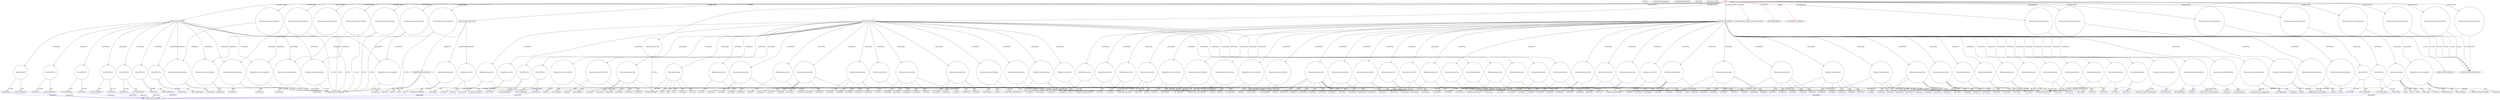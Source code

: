 digraph {
baseInfo[graphId=3226,category="pattern",isAnonymous=false,possibleRelation=true]
frameworkRelatedTypesInfo[0="javafx.fxml.Initializable",1="javafx.application.Application"]
possibleCollaborationsInfo[0="3226~INSTANTIATION-CLIENT_METHOD_DECLARATION-~javafx.fxml.Initializable javafx.application.Application ~javafx.event.EventHandler ~false~true",1="3226~INSTANTIATION-CLIENT_METHOD_DECLARATION-~javafx.fxml.Initializable javafx.application.Application ~javafx.event.EventHandler ~false~true",2="3226~INSTANTIATION-CLIENT_METHOD_DECLARATION-~javafx.fxml.Initializable javafx.application.Application ~javafx.event.EventHandler ~false~true",3="3226~INSTANTIATION-CLIENT_METHOD_DECLARATION-~javafx.fxml.Initializable javafx.application.Application ~javafx.event.EventHandler ~false~true",4="3226~INSTANTIATION-CLIENT_METHOD_DECLARATION-~javafx.fxml.Initializable javafx.application.Application ~javafx.event.EventHandler ~false~true",5="3226~INSTANTIATION-CLIENT_METHOD_DECLARATION-~javafx.fxml.Initializable javafx.application.Application ~javafx.event.EventHandler ~false~true",6="3226~INSTANTIATION-CLIENT_METHOD_DECLARATION-~javafx.fxml.Initializable javafx.application.Application ~javafx.event.EventHandler ~false~true",7="3226~INSTANTIATION-CLIENT_METHOD_DECLARATION-~javafx.fxml.Initializable javafx.application.Application ~javafx.event.EventHandler ~false~true",8="3226~INSTANTIATION-CLIENT_METHOD_DECLARATION-~javafx.fxml.Initializable javafx.application.Application ~javafx.event.EventHandler ~false~true",9="3226~INSTANTIATION-CLIENT_METHOD_DECLARATION-~javafx.fxml.Initializable javafx.application.Application ~javafx.event.EventHandler ~false~true",10="3226~INSTANTIATION-CLIENT_METHOD_DECLARATION-~javafx.fxml.Initializable javafx.application.Application ~javafx.event.EventHandler ~false~true"]
patternInfo[frequency=2.0,patternRootClient=0]
patternInstancesInfo[0="jasonwr-jhuep_ent_web_dev~/jasonwr-jhuep_ent_web_dev/jhuep_ent_web_dev-master/src/hw10/main/Retail.java~Retail~3269",1="jasonwr-jhuep_ent_web_dev~/jasonwr-jhuep_ent_web_dev/jhuep_ent_web_dev-master/src/hw8/main/Retail.java~Retail~3291"]
164[label="new ChoiceBox()",vertexType="CONSTRUCTOR_CALL",isFrameworkType=false]
165[label="VAR:javafx.scene.control.ChoiceBox",vertexType="VARIABLE_EXPRESION",isFrameworkType=false,shape=circle]
166[label="javafx.scene.control.ChoiceBox",vertexType="FRAMEWORK_CLASS_TYPE",isFrameworkType=false]
171[label="getItems()",vertexType="INSIDE_CALL",isFrameworkType=false,shape=box]
51[label="METHOD_DECLARATION",vertexType="CLIENT_METHOD_DECLARATION",isFrameworkType=false,shape=box]
0[label="CLIENT",vertexType="ROOT_CLIENT_CLASS_DECLARATION",isFrameworkType=false,color=red]
9[label="FIELD:javafx.scene.control.MenuItem",vertexType="FIELD_DECLARATION",isFrameworkType=false,shape=circle]
3[label="FIELD:javafx.scene.control.MenuItem",vertexType="FIELD_DECLARATION",isFrameworkType=false,shape=circle]
11[label="FIELD:javafx.scene.control.MenuItem",vertexType="FIELD_DECLARATION",isFrameworkType=false,shape=circle]
7[label="FIELD:javafx.scene.control.MenuItem",vertexType="FIELD_DECLARATION",isFrameworkType=false,shape=circle]
5[label="FIELD:javafx.scene.control.MenuItem",vertexType="FIELD_DECLARATION",isFrameworkType=false,shape=circle]
13[label="FIELD:javafx.scene.control.MenuItem",vertexType="FIELD_DECLARATION",isFrameworkType=false,shape=circle]
15[label="FIELD:javafx.scene.control.MenuItem",vertexType="FIELD_DECLARATION",isFrameworkType=false,shape=circle]
35[label="void start(javafx.stage.Stage)",vertexType="OVERRIDING_METHOD_DECLARATION",isFrameworkType=false,shape=box]
36[label="PARAMETER:javafx.stage.Stage",vertexType="PARAMETER_DECLARATION",isFrameworkType=false]
109[label="VAR:javafx.scene.text.Text",vertexType="VARIABLE_EXPRESION",isFrameworkType=false,shape=circle]
162[label="VAR:javafx.scene.text.Text",vertexType="VARIABLE_EXPRESION",isFrameworkType=false,shape=circle]
149[label="VAR:javafx.scene.text.Text",vertexType="VARIABLE_EXPRESION",isFrameworkType=false,shape=circle]
214[label="VAR:javafx.scene.text.Text",vertexType="VARIABLE_EXPRESION",isFrameworkType=false,shape=circle]
197[label="VAR:javafx.scene.text.Text",vertexType="VARIABLE_EXPRESION",isFrameworkType=false,shape=circle]
129[label="VAR:javafx.scene.text.Text",vertexType="VARIABLE_EXPRESION",isFrameworkType=false,shape=circle]
69[label="VAR:javafx.scene.text.Text",vertexType="VARIABLE_EXPRESION",isFrameworkType=false,shape=circle]
89[label="VAR:javafx.scene.text.Text",vertexType="VARIABLE_EXPRESION",isFrameworkType=false,shape=circle]
49[label="show()",vertexType="INSIDE_CALL",isFrameworkType=false,shape=box]
268[label="VAR:javafx.scene.control.SelectionModel",vertexType="VARIABLE_EXPRESION",isFrameworkType=false,shape=circle]
269[label="getSelectedItem()",vertexType="INSIDE_CALL",isFrameworkType=false,shape=box]
270[label="javafx.scene.control.SelectionModel",vertexType="FRAMEWORK_CLASS_TYPE",isFrameworkType=false]
50[label="void initialize(java.net.URL,java.util.ResourceBundle)",vertexType="OVERRIDING_METHOD_DECLARATION",isFrameworkType=false,shape=box]
4[label="javafx.scene.control.MenuItem",vertexType="FRAMEWORK_CLASS_TYPE",isFrameworkType=false]
56[label="VAR:javafx.scene.layout.VBox",vertexType="VARIABLE_EXPRESION",isFrameworkType=false,shape=circle]
305[label="getChildren()",vertexType="INSIDE_CALL",isFrameworkType=false,shape=box]
309[label="getChildren()",vertexType="INSIDE_CALL",isFrameworkType=false,shape=box]
303[label="getChildren()",vertexType="INSIDE_CALL",isFrameworkType=false,shape=box]
299[label="getChildren()",vertexType="INSIDE_CALL",isFrameworkType=false,shape=box]
301[label="getChildren()",vertexType="INSIDE_CALL",isFrameworkType=false,shape=box]
293[label="getChildren()",vertexType="INSIDE_CALL",isFrameworkType=false,shape=box]
307[label="getChildren()",vertexType="INSIDE_CALL",isFrameworkType=false,shape=box]
295[label="getChildren()",vertexType="INSIDE_CALL",isFrameworkType=false,shape=box]
297[label="getChildren()",vertexType="INSIDE_CALL",isFrameworkType=false,shape=box]
17[label="FIELD:javafx.stage.Stage",vertexType="FIELD_DECLARATION",isFrameworkType=false,shape=circle]
139[label="VAR:javafx.scene.layout.HBox",vertexType="VARIABLE_EXPRESION",isFrameworkType=false,shape=circle]
155[label="getChildren()",vertexType="INSIDE_CALL",isFrameworkType=false,shape=box]
157[label="getChildren()",vertexType="INSIDE_CALL",isFrameworkType=false,shape=box]
138[label="new HBox()",vertexType="CONSTRUCTOR_CALL",isFrameworkType=false]
59[label="VAR:javafx.scene.layout.HBox",vertexType="VARIABLE_EXPRESION",isFrameworkType=false,shape=circle]
77[label="getChildren()",vertexType="INSIDE_CALL",isFrameworkType=false,shape=box]
58[label="new HBox()",vertexType="CONSTRUCTOR_CALL",isFrameworkType=false]
159[label="VAR:javafx.scene.layout.HBox",vertexType="VARIABLE_EXPRESION",isFrameworkType=false,shape=circle]
182[label="getChildren()",vertexType="INSIDE_CALL",isFrameworkType=false,shape=box]
180[label="getChildren()",vertexType="INSIDE_CALL",isFrameworkType=false,shape=box]
158[label="new HBox()",vertexType="CONSTRUCTOR_CALL",isFrameworkType=false]
204[label="VAR:javafx.scene.layout.HBox",vertexType="VARIABLE_EXPRESION",isFrameworkType=false,shape=circle]
238[label="getChildren()",vertexType="INSIDE_CALL",isFrameworkType=false,shape=box]
233[label="getChildren()",vertexType="INSIDE_CALL",isFrameworkType=false,shape=box]
203[label="new HBox()",vertexType="CONSTRUCTOR_CALL",isFrameworkType=false]
79[label="VAR:javafx.scene.layout.HBox",vertexType="VARIABLE_EXPRESION",isFrameworkType=false,shape=circle]
95[label="getChildren()",vertexType="INSIDE_CALL",isFrameworkType=false,shape=box]
97[label="getChildren()",vertexType="INSIDE_CALL",isFrameworkType=false,shape=box]
78[label="new HBox()",vertexType="CONSTRUCTOR_CALL",isFrameworkType=false]
99[label="VAR:javafx.scene.layout.HBox",vertexType="VARIABLE_EXPRESION",isFrameworkType=false,shape=circle]
117[label="getChildren()",vertexType="INSIDE_CALL",isFrameworkType=false,shape=box]
115[label="getChildren()",vertexType="INSIDE_CALL",isFrameworkType=false,shape=box]
98[label="new HBox()",vertexType="CONSTRUCTOR_CALL",isFrameworkType=false]
119[label="VAR:javafx.scene.layout.HBox",vertexType="VARIABLE_EXPRESION",isFrameworkType=false,shape=circle]
135[label="getChildren()",vertexType="INSIDE_CALL",isFrameworkType=false,shape=box]
137[label="getChildren()",vertexType="INSIDE_CALL",isFrameworkType=false,shape=box]
118[label="new HBox()",vertexType="CONSTRUCTOR_CALL",isFrameworkType=false]
240[label="VAR:javafx.scene.layout.HBox",vertexType="VARIABLE_EXPRESION",isFrameworkType=false,shape=circle]
289[label="getChildren()",vertexType="INSIDE_CALL",isFrameworkType=false,shape=box]
291[label="getChildren()",vertexType="INSIDE_CALL",isFrameworkType=false,shape=box]
239[label="new HBox()",vertexType="CONSTRUCTOR_CALL",isFrameworkType=false]
184[label="VAR:javafx.scene.layout.HBox",vertexType="VARIABLE_EXPRESION",isFrameworkType=false,shape=circle]
200[label="getChildren()",vertexType="INSIDE_CALL",isFrameworkType=false,shape=box]
202[label="getChildren()",vertexType="INSIDE_CALL",isFrameworkType=false,shape=box]
183[label="new HBox()",vertexType="CONSTRUCTOR_CALL",isFrameworkType=false]
598[label="VAR:javafx.scene.control.MenuItem",vertexType="VARIABLE_EXPRESION",isFrameworkType=false,shape=circle]
584[label="VAR:javafx.scene.control.MenuItem",vertexType="VARIABLE_EXPRESION",isFrameworkType=false,shape=circle]
605[label="VAR:javafx.scene.control.MenuItem",vertexType="VARIABLE_EXPRESION",isFrameworkType=false,shape=circle]
577[label="VAR:javafx.scene.control.MenuItem",vertexType="VARIABLE_EXPRESION",isFrameworkType=false,shape=circle]
591[label="VAR:javafx.scene.control.MenuItem",vertexType="VARIABLE_EXPRESION",isFrameworkType=false,shape=circle]
563[label="VAR:javafx.scene.control.MenuItem",vertexType="VARIABLE_EXPRESION",isFrameworkType=false,shape=circle]
570[label="VAR:javafx.scene.control.MenuItem",vertexType="VARIABLE_EXPRESION",isFrameworkType=false,shape=circle]
47[label="setTitle()",vertexType="INSIDE_CALL",isFrameworkType=false,shape=box]
88[label="new Text()",vertexType="CONSTRUCTOR_CALL",isFrameworkType=false]
161[label="new Text()",vertexType="CONSTRUCTOR_CALL",isFrameworkType=false]
108[label="new Text()",vertexType="CONSTRUCTOR_CALL",isFrameworkType=false]
128[label="new Text()",vertexType="CONSTRUCTOR_CALL",isFrameworkType=false]
68[label="new Text()",vertexType="CONSTRUCTOR_CALL",isFrameworkType=false]
213[label="new Text()",vertexType="CONSTRUCTOR_CALL",isFrameworkType=false]
148[label="new Text()",vertexType="CONSTRUCTOR_CALL",isFrameworkType=false]
196[label="new Text()",vertexType="CONSTRUCTOR_CALL",isFrameworkType=false]
283[label="VAR:ANONYMOUS",vertexType="VARIABLE_EXPRESION",isFrameworkType=false,shape=circle]
284[label="ANONYMOUS",vertexType="REFERENCE_ANONYMOUS_DECLARATION",isFrameworkType=false,color=blue]
282[label="new EventHandler()",vertexType="CONSTRUCTOR_CALL",isFrameworkType=false]
257[label="javafx.event.EventHandler",vertexType="FRAMEWORK_INTERFACE_TYPE",isFrameworkType=false]
589[label="ANONYMOUS",vertexType="REFERENCE_ANONYMOUS_DECLARATION",isFrameworkType=false,color=blue]
256[label="ANONYMOUS",vertexType="REFERENCE_ANONYMOUS_DECLARATION",isFrameworkType=false,color=blue]
568[label="ANONYMOUS",vertexType="REFERENCE_ANONYMOUS_DECLARATION",isFrameworkType=false,color=blue]
610[label="ANONYMOUS",vertexType="REFERENCE_ANONYMOUS_DECLARATION",isFrameworkType=false,color=blue]
603[label="ANONYMOUS",vertexType="REFERENCE_ANONYMOUS_DECLARATION",isFrameworkType=false,color=blue]
514[label="ANONYMOUS",vertexType="REFERENCE_ANONYMOUS_DECLARATION",isFrameworkType=false,color=blue]
596[label="ANONYMOUS",vertexType="REFERENCE_ANONYMOUS_DECLARATION",isFrameworkType=false,color=blue]
582[label="ANONYMOUS",vertexType="REFERENCE_ANONYMOUS_DECLARATION",isFrameworkType=false,color=blue]
575[label="ANONYMOUS",vertexType="REFERENCE_ANONYMOUS_DECLARATION",isFrameworkType=false,color=blue]
537[label="ANONYMOUS",vertexType="REFERENCE_ANONYMOUS_DECLARATION",isFrameworkType=false,color=blue]
255[label="VAR:ANONYMOUS",vertexType="VARIABLE_EXPRESION",isFrameworkType=false,shape=circle]
254[label="new EventHandler()",vertexType="CONSTRUCTOR_CALL",isFrameworkType=false]
609[label="VAR:ANONYMOUS",vertexType="VARIABLE_EXPRESION",isFrameworkType=false,shape=circle]
608[label="new EventHandler()",vertexType="CONSTRUCTOR_CALL",isFrameworkType=false]
581[label="VAR:ANONYMOUS",vertexType="VARIABLE_EXPRESION",isFrameworkType=false,shape=circle]
580[label="new EventHandler()",vertexType="CONSTRUCTOR_CALL",isFrameworkType=false]
602[label="VAR:ANONYMOUS",vertexType="VARIABLE_EXPRESION",isFrameworkType=false,shape=circle]
601[label="new EventHandler()",vertexType="CONSTRUCTOR_CALL",isFrameworkType=false]
536[label="VAR:ANONYMOUS",vertexType="VARIABLE_EXPRESION",isFrameworkType=false,shape=circle]
535[label="new EventHandler()",vertexType="CONSTRUCTOR_CALL",isFrameworkType=false]
588[label="VAR:ANONYMOUS",vertexType="VARIABLE_EXPRESION",isFrameworkType=false,shape=circle]
587[label="new EventHandler()",vertexType="CONSTRUCTOR_CALL",isFrameworkType=false]
595[label="VAR:ANONYMOUS",vertexType="VARIABLE_EXPRESION",isFrameworkType=false,shape=circle]
594[label="new EventHandler()",vertexType="CONSTRUCTOR_CALL",isFrameworkType=false]
513[label="VAR:ANONYMOUS",vertexType="VARIABLE_EXPRESION",isFrameworkType=false,shape=circle]
512[label="new EventHandler()",vertexType="CONSTRUCTOR_CALL",isFrameworkType=false]
567[label="VAR:ANONYMOUS",vertexType="VARIABLE_EXPRESION",isFrameworkType=false,shape=circle]
566[label="new EventHandler()",vertexType="CONSTRUCTOR_CALL",isFrameworkType=false]
574[label="VAR:ANONYMOUS",vertexType="VARIABLE_EXPRESION",isFrameworkType=false,shape=circle]
573[label="new EventHandler()",vertexType="CONSTRUCTOR_CALL",isFrameworkType=false]
2[label="javafx.fxml.Initializable",vertexType="FRAMEWORK_INTERFACE_TYPE",isFrameworkType=false]
18[label="javafx.stage.Stage",vertexType="FRAMEWORK_CLASS_TYPE",isFrameworkType=false]
53[label="VAR:javafx.stage.Stage",vertexType="VARIABLE_EXPRESION",isFrameworkType=false,shape=circle]
316[label="show()",vertexType="INSIDE_CALL",isFrameworkType=false,shape=box]
287[label="close()",vertexType="INSIDE_CALL",isFrameworkType=false,shape=box]
276[label="close()",vertexType="INSIDE_CALL",isFrameworkType=false,shape=box]
412[label="VAR:javafx.stage.Stage",vertexType="VARIABLE_EXPRESION",isFrameworkType=false,shape=circle]
561[label="show()",vertexType="INSIDE_CALL",isFrameworkType=false,shape=box]
529[label="close()",vertexType="INSIDE_CALL",isFrameworkType=false,shape=box]
540[label="close()",vertexType="INSIDE_CALL",isFrameworkType=false,shape=box]
112[label="VAR:javafx.scene.control.TextField",vertexType="VARIABLE_EXPRESION",isFrameworkType=false,shape=circle]
263[label="getText()",vertexType="INSIDE_CALL",isFrameworkType=false,shape=box]
92[label="VAR:javafx.scene.control.TextField",vertexType="VARIABLE_EXPRESION",isFrameworkType=false,shape=circle]
261[label="getText()",vertexType="INSIDE_CALL",isFrameworkType=false,shape=box]
132[label="VAR:javafx.scene.control.TextField",vertexType="VARIABLE_EXPRESION",isFrameworkType=false,shape=circle]
267[label="getText()",vertexType="INSIDE_CALL",isFrameworkType=false,shape=box]
152[label="VAR:javafx.scene.control.TextField",vertexType="VARIABLE_EXPRESION",isFrameworkType=false,shape=circle]
265[label="getText()",vertexType="INSIDE_CALL",isFrameworkType=false,shape=box]
217[label="VAR:javafx.scene.control.RadioButton",vertexType="VARIABLE_EXPRESION",isFrameworkType=false,shape=circle]
218[label="javafx.scene.control.RadioButton",vertexType="FRAMEWORK_CLASS_TYPE",isFrameworkType=false]
216[label="new RadioButton()",vertexType="CONSTRUCTOR_CALL",isFrameworkType=false]
220[label="setSelected()",vertexType="INSIDE_CALL",isFrameworkType=false,shape=box]
222[label="VAR:javafx.scene.control.RadioButton",vertexType="VARIABLE_EXPRESION",isFrameworkType=false,shape=circle]
221[label="new RadioButton()",vertexType="CONSTRUCTOR_CALL",isFrameworkType=false]
259[label="isSelected()",vertexType="INSIDE_CALL",isFrameworkType=false,shape=box]
194[label="VAR:javafx.scene.control.TextField",vertexType="VARIABLE_EXPRESION",isFrameworkType=false,shape=circle]
274[label="getText()",vertexType="INSIDE_CALL",isFrameworkType=false,shape=box]
93[label="javafx.scene.control.TextField",vertexType="FRAMEWORK_CLASS_TYPE",isFrameworkType=false]
471[label="VAR:javafx.scene.control.TextField",vertexType="VARIABLE_EXPRESION",isFrameworkType=false,shape=circle]
519[label="getText()",vertexType="INSIDE_CALL",isFrameworkType=false,shape=box]
451[label="VAR:javafx.scene.control.TextField",vertexType="VARIABLE_EXPRESION",isFrameworkType=false,shape=circle]
517[label="getText()",vertexType="INSIDE_CALL",isFrameworkType=false,shape=box]
60[label="javafx.scene.layout.HBox",vertexType="FRAMEWORK_CLASS_TYPE",isFrameworkType=false]
1[label="javafx.application.Application",vertexType="FRAMEWORK_CLASS_TYPE",isFrameworkType=false]
311[label="VAR:javafx.scene.Scene",vertexType="VARIABLE_EXPRESION",isFrameworkType=false,shape=circle]
310[label="new Scene()",vertexType="CONSTRUCTOR_CALL",isFrameworkType=false]
42[label="VAR:javafx.scene.Scene",vertexType="VARIABLE_EXPRESION",isFrameworkType=false,shape=circle]
41[label="new Scene()",vertexType="CONSTRUCTOR_CALL",isFrameworkType=false]
272[label="getSelectionModel()",vertexType="INSIDE_CALL",isFrameworkType=false,shape=box]
19[label="FIELD:javafx.scene.control.TableView",vertexType="FIELD_DECLARATION",isFrameworkType=false,shape=circle]
20[label="javafx.scene.control.TableView",vertexType="FRAMEWORK_CLASS_TYPE",isFrameworkType=false]
107[label="setSpacing()",vertexType="INSIDE_CALL",isFrameworkType=false,shape=box]
178[label="setSpacing()",vertexType="INSIDE_CALL",isFrameworkType=false,shape=box]
147[label="setSpacing()",vertexType="INSIDE_CALL",isFrameworkType=false,shape=box]
192[label="setSpacing()",vertexType="INSIDE_CALL",isFrameworkType=false,shape=box]
127[label="setSpacing()",vertexType="INSIDE_CALL",isFrameworkType=false,shape=box]
212[label="setSpacing()",vertexType="INSIDE_CALL",isFrameworkType=false,shape=box]
248[label="setSpacing()",vertexType="INSIDE_CALL",isFrameworkType=false,shape=box]
87[label="setSpacing()",vertexType="INSIDE_CALL",isFrameworkType=false,shape=box]
67[label="setSpacing()",vertexType="INSIDE_CALL",isFrameworkType=false,shape=box]
225[label="VAR:javafx.scene.control.ToggleGroup",vertexType="VARIABLE_EXPRESION",isFrameworkType=false,shape=circle]
224[label="new ToggleGroup()",vertexType="CONSTRUCTOR_CALL",isFrameworkType=false]
231[label="getToggles()",vertexType="INSIDE_CALL",isFrameworkType=false,shape=box]
562[label="METHOD_DECLARATION",vertexType="CLIENT_METHOD_DECLARATION",isFrameworkType=false,shape=box]
410[label="METHOD_DECLARATION",vertexType="CLIENT_METHOD_DECLARATION",isFrameworkType=false,shape=box]
448[label="VAR:javafx.scene.text.Text",vertexType="VARIABLE_EXPRESION",isFrameworkType=false,shape=circle]
447[label="new Text()",vertexType="CONSTRUCTOR_CALL",isFrameworkType=false]
488[label="VAR:javafx.scene.text.Text",vertexType="VARIABLE_EXPRESION",isFrameworkType=false,shape=circle]
487[label="new Text()",vertexType="CONSTRUCTOR_CALL",isFrameworkType=false]
468[label="VAR:javafx.scene.text.Text",vertexType="VARIABLE_EXPRESION",isFrameworkType=false,shape=circle]
467[label="new Text()",vertexType="CONSTRUCTOR_CALL",isFrameworkType=false]
428[label="VAR:javafx.scene.text.Text",vertexType="VARIABLE_EXPRESION",isFrameworkType=false,shape=circle]
427[label="new Text()",vertexType="CONSTRUCTOR_CALL",isFrameworkType=false]
556[label="VAR:javafx.scene.Scene",vertexType="VARIABLE_EXPRESION",isFrameworkType=false,shape=circle]
555[label="new Scene()",vertexType="CONSTRUCTOR_CALL",isFrameworkType=false]
415[label="VAR:javafx.scene.layout.VBox",vertexType="VARIABLE_EXPRESION",isFrameworkType=false,shape=circle]
554[label="getChildren()",vertexType="INSIDE_CALL",isFrameworkType=false,shape=box]
548[label="getChildren()",vertexType="INSIDE_CALL",isFrameworkType=false,shape=box]
552[label="getChildren()",vertexType="INSIDE_CALL",isFrameworkType=false,shape=box]
550[label="getChildren()",vertexType="INSIDE_CALL",isFrameworkType=false,shape=box]
546[label="getChildren()",vertexType="INSIDE_CALL",isFrameworkType=false,shape=box]
491[label="VAR:javafx.scene.control.TextArea",vertexType="VARIABLE_EXPRESION",isFrameworkType=false,shape=circle]
521[label="getText()",vertexType="INSIDE_CALL",isFrameworkType=false,shape=box]
492[label="javafx.scene.control.TextArea",vertexType="FRAMEWORK_CLASS_TYPE",isFrameworkType=false]
226[label="javafx.scene.control.ToggleGroup",vertexType="FRAMEWORK_CLASS_TYPE",isFrameworkType=false]
490[label="new TextArea()",vertexType="CONSTRUCTOR_CALL",isFrameworkType=false]
411[label="new Stage()",vertexType="CONSTRUCTOR_CALL",isFrameworkType=false]
52[label="new Stage()",vertexType="CONSTRUCTOR_CALL",isFrameworkType=false]
508[label="VAR:javafx.scene.control.Button",vertexType="VARIABLE_EXPRESION",isFrameworkType=false,shape=circle]
507[label="new Button()",vertexType="CONSTRUCTOR_CALL",isFrameworkType=false]
458[label="VAR:javafx.scene.layout.HBox",vertexType="VARIABLE_EXPRESION",isFrameworkType=false,shape=circle]
474[label="getChildren()",vertexType="INSIDE_CALL",isFrameworkType=false,shape=box]
466[label="setSpacing()",vertexType="INSIDE_CALL",isFrameworkType=false,shape=box]
457[label="new HBox()",vertexType="CONSTRUCTOR_CALL",isFrameworkType=false]
418[label="VAR:javafx.scene.layout.HBox",vertexType="VARIABLE_EXPRESION",isFrameworkType=false,shape=circle]
476[label="getChildren()",vertexType="INSIDE_CALL",isFrameworkType=false,shape=box]
436[label="getChildren()",vertexType="INSIDE_CALL",isFrameworkType=false,shape=box]
426[label="setSpacing()",vertexType="INSIDE_CALL",isFrameworkType=false,shape=box]
417[label="new HBox()",vertexType="CONSTRUCTOR_CALL",isFrameworkType=false]
498[label="VAR:javafx.scene.layout.HBox",vertexType="VARIABLE_EXPRESION",isFrameworkType=false,shape=circle]
542[label="getChildren()",vertexType="INSIDE_CALL",isFrameworkType=false,shape=box]
544[label="getChildren()",vertexType="INSIDE_CALL",isFrameworkType=false,shape=box]
506[label="setSpacing()",vertexType="INSIDE_CALL",isFrameworkType=false,shape=box]
497[label="new HBox()",vertexType="CONSTRUCTOR_CALL",isFrameworkType=false]
478[label="VAR:javafx.scene.layout.HBox",vertexType="VARIABLE_EXPRESION",isFrameworkType=false,shape=circle]
496[label="getChildren()",vertexType="INSIDE_CALL",isFrameworkType=false,shape=box]
494[label="getChildren()",vertexType="INSIDE_CALL",isFrameworkType=false,shape=box]
486[label="setSpacing()",vertexType="INSIDE_CALL",isFrameworkType=false,shape=box]
477[label="new HBox()",vertexType="CONSTRUCTOR_CALL",isFrameworkType=false]
438[label="VAR:javafx.scene.layout.HBox",vertexType="VARIABLE_EXPRESION",isFrameworkType=false,shape=circle]
454[label="getChildren()",vertexType="INSIDE_CALL",isFrameworkType=false,shape=box]
456[label="getChildren()",vertexType="INSIDE_CALL",isFrameworkType=false,shape=box]
446[label="setSpacing()",vertexType="INSIDE_CALL",isFrameworkType=false,shape=box]
437[label="new HBox()",vertexType="CONSTRUCTOR_CALL",isFrameworkType=false]
531[label="VAR:javafx.scene.control.Button",vertexType="VARIABLE_EXPRESION",isFrameworkType=false,shape=circle]
530[label="new Button()",vertexType="CONSTRUCTOR_CALL",isFrameworkType=false]
250[label="VAR:javafx.scene.control.Button",vertexType="VARIABLE_EXPRESION",isFrameworkType=false,shape=circle]
249[label="new Button()",vertexType="CONSTRUCTOR_CALL",isFrameworkType=false]
278[label="VAR:javafx.scene.control.Button",vertexType="VARIABLE_EXPRESION",isFrameworkType=false,shape=circle]
277[label="new Button()",vertexType="CONSTRUCTOR_CALL",isFrameworkType=false]
314[label="setScene()",vertexType="INSIDE_CALL",isFrameworkType=false,shape=box]
559[label="setScene()",vertexType="INSIDE_CALL",isFrameworkType=false,shape=box]
45[label="setScene()",vertexType="INSIDE_CALL",isFrameworkType=false,shape=box]
55[label="new VBox()",vertexType="CONSTRUCTOR_CALL",isFrameworkType=false]
414[label="new VBox()",vertexType="CONSTRUCTOR_CALL",isFrameworkType=false]
38[label="VAR:javafx.fxml.FXMLLoader",vertexType="VARIABLE_EXPRESION",isFrameworkType=false,shape=circle]
40[label="javafx.fxml.FXMLLoader",vertexType="FRAMEWORK_CLASS_TYPE",isFrameworkType=false]
39[label="load()",vertexType="INSIDE_CALL",isFrameworkType=false,shape=box]
43[label="javafx.scene.Scene",vertexType="FRAMEWORK_CLASS_TYPE",isFrameworkType=false]
57[label="javafx.scene.layout.VBox",vertexType="FRAMEWORK_CLASS_TYPE",isFrameworkType=false]
251[label="javafx.scene.control.Button",vertexType="FRAMEWORK_CLASS_TYPE",isFrameworkType=false]
70[label="javafx.scene.text.Text",vertexType="FRAMEWORK_CLASS_TYPE",isFrameworkType=false]
29[label="FIELD:javafx.scene.control.TableColumn",vertexType="FIELD_DECLARATION",isFrameworkType=false,shape=circle]
31[label="FIELD:javafx.scene.control.TableColumn",vertexType="FIELD_DECLARATION",isFrameworkType=false,shape=circle]
33[label="FIELD:javafx.scene.control.TableColumn",vertexType="FIELD_DECLARATION",isFrameworkType=false,shape=circle]
25[label="FIELD:javafx.scene.control.TableColumn",vertexType="FIELD_DECLARATION",isFrameworkType=false,shape=circle]
27[label="FIELD:javafx.scene.control.TableColumn",vertexType="FIELD_DECLARATION",isFrameworkType=false,shape=circle]
21[label="FIELD:javafx.scene.control.TableColumn",vertexType="FIELD_DECLARATION",isFrameworkType=false,shape=circle]
23[label="FIELD:javafx.scene.control.TableColumn",vertexType="FIELD_DECLARATION",isFrameworkType=false,shape=circle]
483[label="VAR:javafx.geometry.Insets",vertexType="VARIABLE_EXPRESION",isFrameworkType=false,shape=circle]
482[label="new Insets()",vertexType="CONSTRUCTOR_CALL",isFrameworkType=false]
65[label="javafx.geometry.Insets",vertexType="FRAMEWORK_CLASS_TYPE",isFrameworkType=false]
104[label="VAR:javafx.geometry.Insets",vertexType="VARIABLE_EXPRESION",isFrameworkType=false,shape=circle]
103[label="new Insets()",vertexType="CONSTRUCTOR_CALL",isFrameworkType=false]
245[label="VAR:javafx.geometry.Insets",vertexType="VARIABLE_EXPRESION",isFrameworkType=false,shape=circle]
244[label="new Insets()",vertexType="CONSTRUCTOR_CALL",isFrameworkType=false]
423[label="VAR:javafx.geometry.Insets",vertexType="VARIABLE_EXPRESION",isFrameworkType=false,shape=circle]
422[label="new Insets()",vertexType="CONSTRUCTOR_CALL",isFrameworkType=false]
124[label="VAR:javafx.geometry.Insets",vertexType="VARIABLE_EXPRESION",isFrameworkType=false,shape=circle]
123[label="new Insets()",vertexType="CONSTRUCTOR_CALL",isFrameworkType=false]
64[label="VAR:javafx.geometry.Insets",vertexType="VARIABLE_EXPRESION",isFrameworkType=false,shape=circle]
63[label="new Insets()",vertexType="CONSTRUCTOR_CALL",isFrameworkType=false]
463[label="VAR:javafx.geometry.Insets",vertexType="VARIABLE_EXPRESION",isFrameworkType=false,shape=circle]
462[label="new Insets()",vertexType="CONSTRUCTOR_CALL",isFrameworkType=false]
503[label="VAR:javafx.geometry.Insets",vertexType="VARIABLE_EXPRESION",isFrameworkType=false,shape=circle]
502[label="new Insets()",vertexType="CONSTRUCTOR_CALL",isFrameworkType=false]
209[label="VAR:javafx.geometry.Insets",vertexType="VARIABLE_EXPRESION",isFrameworkType=false,shape=circle]
208[label="new Insets()",vertexType="CONSTRUCTOR_CALL",isFrameworkType=false]
144[label="VAR:javafx.geometry.Insets",vertexType="VARIABLE_EXPRESION",isFrameworkType=false,shape=circle]
143[label="new Insets()",vertexType="CONSTRUCTOR_CALL",isFrameworkType=false]
175[label="VAR:javafx.geometry.Insets",vertexType="VARIABLE_EXPRESION",isFrameworkType=false,shape=circle]
174[label="new Insets()",vertexType="CONSTRUCTOR_CALL",isFrameworkType=false]
84[label="VAR:javafx.geometry.Insets",vertexType="VARIABLE_EXPRESION",isFrameworkType=false,shape=circle]
83[label="new Insets()",vertexType="CONSTRUCTOR_CALL",isFrameworkType=false]
189[label="VAR:javafx.geometry.Insets",vertexType="VARIABLE_EXPRESION",isFrameworkType=false,shape=circle]
188[label="new Insets()",vertexType="CONSTRUCTOR_CALL",isFrameworkType=false]
443[label="VAR:javafx.geometry.Insets",vertexType="VARIABLE_EXPRESION",isFrameworkType=false,shape=circle]
442[label="new Insets()",vertexType="CONSTRUCTOR_CALL",isFrameworkType=false]
234[label="VAR:javafx.collections.ObservableList",vertexType="VARIABLE_EXPRESION",isFrameworkType=false,shape=circle]
169[label="javafx.collections.ObservableList",vertexType="FRAMEWORK_INTERFACE_TYPE",isFrameworkType=false]
167[label="VAR:javafx.collections.ObservableList",vertexType="VARIABLE_EXPRESION",isFrameworkType=false,shape=circle]
227[label="VAR:javafx.collections.ObservableList",vertexType="VARIABLE_EXPRESION",isFrameworkType=false,shape=circle]
168[label="addAll()",vertexType="INSIDE_CALL",isFrameworkType=false,shape=box]
228[label="addAll()",vertexType="INSIDE_CALL",isFrameworkType=false,shape=box]
235[label="addAll()",vertexType="INSIDE_CALL",isFrameworkType=false,shape=box]
72[label="setFont()",vertexType="INSIDE_CALL",isFrameworkType=false,shape=box]
431[label="setFont()",vertexType="INSIDE_CALL",isFrameworkType=false,shape=box]
102[label="setPadding()",vertexType="INSIDE_CALL",isFrameworkType=false,shape=box]
62[label="setPadding()",vertexType="INSIDE_CALL",isFrameworkType=false,shape=box]
207[label="setPadding()",vertexType="INSIDE_CALL",isFrameworkType=false,shape=box]
82[label="setPadding()",vertexType="INSIDE_CALL",isFrameworkType=false,shape=box]
501[label="setPadding()",vertexType="INSIDE_CALL",isFrameworkType=false,shape=box]
173[label="setPadding()",vertexType="INSIDE_CALL",isFrameworkType=false,shape=box]
187[label="setPadding()",vertexType="INSIDE_CALL",isFrameworkType=false,shape=box]
142[label="setPadding()",vertexType="INSIDE_CALL",isFrameworkType=false,shape=box]
122[label="setPadding()",vertexType="INSIDE_CALL",isFrameworkType=false,shape=box]
461[label="setPadding()",vertexType="INSIDE_CALL",isFrameworkType=false,shape=box]
421[label="setPadding()",vertexType="INSIDE_CALL",isFrameworkType=false,shape=box]
441[label="setPadding()",vertexType="INSIDE_CALL",isFrameworkType=false,shape=box]
243[label="setPadding()",vertexType="INSIDE_CALL",isFrameworkType=false,shape=box]
481[label="setPadding()",vertexType="INSIDE_CALL",isFrameworkType=false,shape=box]
131[label="new TextField()",vertexType="CONSTRUCTOR_CALL",isFrameworkType=false]
470[label="new TextField()",vertexType="CONSTRUCTOR_CALL",isFrameworkType=false]
193[label="new TextField()",vertexType="CONSTRUCTOR_CALL",isFrameworkType=false]
151[label="new TextField()",vertexType="CONSTRUCTOR_CALL",isFrameworkType=false]
91[label="new TextField()",vertexType="CONSTRUCTOR_CALL",isFrameworkType=false]
111[label="new TextField()",vertexType="CONSTRUCTOR_CALL",isFrameworkType=false]
450[label="new TextField()",vertexType="CONSTRUCTOR_CALL",isFrameworkType=false]
22[label="javafx.scene.control.TableColumn",vertexType="FRAMEWORK_CLASS_TYPE",isFrameworkType=false]
73[label="VAR:javafx.scene.text.Font",vertexType="VARIABLE_EXPRESION",isFrameworkType=false,shape=circle]
75[label="javafx.scene.text.Font",vertexType="FRAMEWORK_CLASS_TYPE",isFrameworkType=false]
74[label="font()",vertexType="INSIDE_CALL",isFrameworkType=false,shape=box]
432[label="VAR:javafx.scene.text.Font",vertexType="VARIABLE_EXPRESION",isFrameworkType=false,shape=circle]
433[label="font()",vertexType="INSIDE_CALL",isFrameworkType=false,shape=box]
578[label="setOnAction()",vertexType="INSIDE_CALL",isFrameworkType=false,shape=box]
534[label="setOnAction()",vertexType="INSIDE_CALL",isFrameworkType=false,shape=box]
511[label="setOnAction()",vertexType="INSIDE_CALL",isFrameworkType=false,shape=box]
281[label="setOnAction()",vertexType="INSIDE_CALL",isFrameworkType=false,shape=box]
253[label="setOnAction()",vertexType="INSIDE_CALL",isFrameworkType=false,shape=box]
592[label="setOnAction()",vertexType="INSIDE_CALL",isFrameworkType=false,shape=box]
585[label="setOnAction()",vertexType="INSIDE_CALL",isFrameworkType=false,shape=box]
606[label="setOnAction()",vertexType="INSIDE_CALL",isFrameworkType=false,shape=box]
571[label="setOnAction()",vertexType="INSIDE_CALL",isFrameworkType=false,shape=box]
564[label="setOnAction()",vertexType="INSIDE_CALL",isFrameworkType=false,shape=box]
599[label="setOnAction()",vertexType="INSIDE_CALL",isFrameworkType=false,shape=box]
27->22[label="OF_TYPE"]
31->22[label="OF_TYPE"]
112->263[label="CALL"]
194->274[label="CALL"]
508->507[label="CALL"]
562->602[label="INSTANTIATE"]
0->3[label="DECLARE_FIELD"]
491->490[label="CALL"]
7->4[label="OF_TYPE"]
284->257[label="IMPLEMENT",color=blue]
53->316[label="CALL"]
139->142[label="CALL"]
575->257[label="IMPLEMENT",color=blue]
581->582[label="OF_TYPE"]
536->537[label="OF_TYPE"]
415->57[label="OF_TYPE"]
0->410[label="DECLARE_METHOD"]
283->282[label="CALL"]
64->63[label="CALL"]
167->169[label="OF_TYPE"]
51->283[label="INSTANTIATE"]
51->92[label="INSTANTIATE"]
225->231[label="CALL"]
217->218[label="OF_TYPE"]
132->267[label="CALL"]
159->182[label="CALL"]
556->43[label="OF_TYPE"]
56->293[label="CALL"]
563->564[label="CALL"]
415->414[label="CALL"]
245->244[label="CALL"]
33->22[label="OF_TYPE"]
175->65[label="OF_TYPE"]
410->468[label="INSTANTIATE"]
591->592[label="CALL"]
412->18[label="OF_TYPE"]
415->546[label="CALL"]
56->297[label="CALL"]
159->158[label="CALL"]
51->79[label="INSTANTIATE"]
194->93[label="OF_TYPE"]
204->207[label="CALL"]
412->540[label="CALL"]
278->277[label="CALL"]
69->68[label="CALL"]
92->91[label="CALL"]
197->196[label="CALL"]
451->450[label="CALL"]
410->488[label="INSTANTIATE"]
432->75[label="OF_TYPE"]
418->60[label="OF_TYPE"]
51->225[label="INSTANTIATE"]
574->575[label="OF_TYPE"]
119->122[label="CALL"]
9->4[label="OF_TYPE"]
36->45[label="CALL"]
124->65[label="OF_TYPE"]
423->65[label="OF_TYPE"]
51->245[label="INSTANTIATE"]
602->601[label="CALL"]
410->471[label="INSTANTIATE"]
51->159[label="INSTANTIATE"]
562->577[label="INSTANTIATE"]
92->261[label="CALL"]
51->184[label="INSTANTIATE"]
268->269[label="CALL"]
0->31[label="DECLARE_FIELD"]
428->431[label="CALL"]
491->492[label="OF_TYPE"]
567->566[label="CALL"]
0->11[label="DECLARE_FIELD"]
240->248[label="CALL"]
498->501[label="CALL"]
0->13[label="DECLARE_FIELD"]
79->82[label="CALL"]
51->268[label="INSTANTIATE"]
152->93[label="OF_TYPE"]
165->166[label="OF_TYPE"]
443->65[label="OF_TYPE"]
79->95[label="CALL"]
255->256[label="OF_TYPE"]
410->451[label="INSTANTIATE"]
204->233[label="CALL"]
562->574[label="INSTANTIATE"]
536->535[label="CALL"]
562->598[label="INSTANTIATE"]
119->118[label="CALL"]
214->70[label="OF_TYPE"]
51->197[label="INSTANTIATE"]
51->59[label="INSTANTIATE"]
562->584[label="INSTANTIATE"]
0->19[label="DECLARE_FIELD"]
0->23[label="DECLARE_FIELD"]
0->27[label="DECLARE_FIELD"]
250->251[label="OF_TYPE"]
139->60[label="OF_TYPE"]
498->60[label="OF_TYPE"]
278->251[label="OF_TYPE"]
56->301[label="CALL"]
165->164[label="CALL"]
438->456[label="CALL"]
59->67[label="CALL"]
184->192[label="CALL"]
410->423[label="INSTANTIATE"]
410->508[label="INSTANTIATE"]
418->436[label="CALL"]
51->194[label="INSTANTIATE"]
283->284[label="OF_TYPE"]
51->73[label="INSTANTIATE"]
139->157[label="CALL"]
51->227[label="INSTANTIATE"]
562->567[label="INSTANTIATE"]
79->97[label="CALL"]
51->109[label="INSTANTIATE"]
184->187[label="CALL"]
448->447[label="CALL"]
410->463[label="INSTANTIATE"]
79->78[label="CALL"]
227->228[label="CALL"]
165->171[label="CALL"]
531->251[label="OF_TYPE"]
598->599[label="CALL"]
508->511[label="CALL"]
56->57[label="OF_TYPE"]
149->148[label="CALL"]
415->550[label="CALL"]
438->446[label="CALL"]
458->461[label="CALL"]
410->478[label="INSTANTIATE"]
410->415[label="INSTANTIATE"]
428->70[label="OF_TYPE"]
478->477[label="CALL"]
129->70[label="OF_TYPE"]
184->202[label="CALL"]
51->144[label="INSTANTIATE"]
240->60[label="OF_TYPE"]
498->497[label="CALL"]
197->70[label="OF_TYPE"]
19->20[label="OF_TYPE"]
514->257[label="IMPLEMENT",color=blue]
184->183[label="CALL"]
595->594[label="CALL"]
412->529[label="CALL"]
217->216[label="CALL"]
498->544[label="CALL"]
562->581[label="INSTANTIATE"]
159->60[label="OF_TYPE"]
51->53[label="INSTANTIATE"]
79->60[label="OF_TYPE"]
498->506[label="CALL"]
59->62[label="CALL"]
51->234[label="INSTANTIATE"]
38->40[label="OF_TYPE"]
99->60[label="OF_TYPE"]
415->552[label="CALL"]
562->609[label="INSTANTIATE"]
471->519[label="CALL"]
13->605[label="REFERENCE"]
53->52[label="CALL"]
51->124[label="INSTANTIATE"]
51->175[label="INSTANTIATE"]
609->610[label="OF_TYPE"]
36->47[label="CALL"]
483->482[label="CALL"]
598->4[label="OF_TYPE"]
59->60[label="OF_TYPE"]
428->427[label="CALL"]
51->209[label="INSTANTIATE"]
278->281[label="CALL"]
0->15[label="DECLARE_FIELD"]
162->70[label="OF_TYPE"]
562->605[label="INSTANTIATE"]
478->496[label="CALL"]
204->212[label="CALL"]
194->193[label="CALL"]
162->161[label="CALL"]
311->310[label="CALL"]
56->295[label="CALL"]
51->119[label="INSTANTIATE"]
56->309[label="CALL"]
410->498[label="INSTANTIATE"]
588->587[label="CALL"]
591->4[label="OF_TYPE"]
478->481[label="CALL"]
451->93[label="OF_TYPE"]
498->542[label="CALL"]
69->72[label="CALL"]
0->5[label="DECLARE_FIELD"]
109->108[label="CALL"]
240->243[label="CALL"]
42->43[label="OF_TYPE"]
51->162[label="INSTANTIATE"]
159->180[label="CALL"]
51->89[label="INSTANTIATE"]
53->18[label="OF_TYPE"]
84->65[label="OF_TYPE"]
412->411[label="CALL"]
109->70[label="OF_TYPE"]
56->299[label="CALL"]
7->584[label="REFERENCE"]
51->255[label="INSTANTIATE"]
51->99[label="INSTANTIATE"]
240->291[label="CALL"]
0->562[label="DECLARE_METHOD"]
410->448[label="INSTANTIATE"]
268->270[label="OF_TYPE"]
56->303[label="CALL"]
418->421[label="CALL"]
5->4[label="OF_TYPE"]
3->4[label="OF_TYPE"]
412->559[label="CALL"]
568->257[label="IMPLEMENT",color=blue]
537->257[label="IMPLEMENT",color=blue]
104->65[label="OF_TYPE"]
562->570[label="INSTANTIATE"]
112->93[label="OF_TYPE"]
250->249[label="CALL"]
438->60[label="OF_TYPE"]
0->7[label="DECLARE_FIELD"]
139->155[label="CALL"]
610->257[label="IMPLEMENT",color=blue]
471->93[label="OF_TYPE"]
0->50[label="OVERRIDE"]
468->467[label="CALL"]
99->117[label="CALL"]
51->84[label="INSTANTIATE"]
204->203[label="CALL"]
36->18[label="OF_TYPE"]
59->77[label="CALL"]
139->138[label="CALL"]
51->112[label="INSTANTIATE"]
51->214[label="INSTANTIATE"]
159->178[label="CALL"]
11->4[label="OF_TYPE"]
222->221[label="CALL"]
227->169[label="OF_TYPE"]
418->417[label="CALL"]
119->135[label="CALL"]
468->70[label="OF_TYPE"]
410->483[label="INSTANTIATE"]
59->58[label="CALL"]
234->169[label="OF_TYPE"]
245->65[label="OF_TYPE"]
184->60[label="OF_TYPE"]
415->548[label="CALL"]
415->554[label="CALL"]
51->139[label="INSTANTIATE"]
36->49[label="CALL"]
410->438[label="INSTANTIATE"]
119->60[label="OF_TYPE"]
132->93[label="OF_TYPE"]
51->189[label="INSTANTIATE"]
410->491[label="INSTANTIATE"]
79->87[label="CALL"]
596->257[label="IMPLEMENT",color=blue]
99->102[label="CALL"]
42->41[label="CALL"]
51->204[label="INSTANTIATE"]
89->70[label="OF_TYPE"]
438->454[label="CALL"]
112->111[label="CALL"]
463->462[label="CALL"]
503->65[label="OF_TYPE"]
51->165[label="INSTANTIATE"]
104->103[label="CALL"]
132->131[label="CALL"]
443->442[label="CALL"]
0->25[label="DECLARE_FIELD"]
438->437[label="CALL"]
531->534[label="CALL"]
488->70[label="OF_TYPE"]
458->466[label="CALL"]
582->257[label="IMPLEMENT",color=blue]
513->512[label="CALL"]
478->60[label="OF_TYPE"]
412->561[label="CALL"]
531->530[label="CALL"]
51->149[label="INSTANTIATE"]
311->43[label="OF_TYPE"]
64->65[label="OF_TYPE"]
584->585[label="CALL"]
214->213[label="CALL"]
35->42[label="INSTANTIATE"]
73->75[label="OF_TYPE"]
175->174[label="CALL"]
410->412[label="INSTANTIATE"]
471->470[label="CALL"]
562->563[label="INSTANTIATE"]
605->4[label="OF_TYPE"]
0->17[label="DECLARE_FIELD"]
423->422[label="CALL"]
35->36[label="PARAMETER"]
410->536[label="INSTANTIATE"]
51->167[label="INSTANTIATE"]
448->70[label="OF_TYPE"]
458->474[label="CALL"]
584->4[label="OF_TYPE"]
605->606[label="CALL"]
0->2[label="IMPLEMENT",color=red]
609->608[label="CALL"]
458->476[label="CALL"]
581->580[label="CALL"]
99->115[label="CALL"]
144->65[label="OF_TYPE"]
149->70[label="OF_TYPE"]
562->595[label="INSTANTIATE"]
0->51[label="DECLARE_METHOD"]
51->152[label="INSTANTIATE"]
51->104[label="INSTANTIATE"]
483->65[label="OF_TYPE"]
144->143[label="CALL"]
51->132[label="INSTANTIATE"]
23->22[label="OF_TYPE"]
53->287[label="CALL"]
51->250[label="INSTANTIATE"]
51->64[label="INSTANTIATE"]
410->418[label="INSTANTIATE"]
167->168[label="CALL"]
119->137[label="CALL"]
410->432[label="INSTANTIATE"]
410->556[label="INSTANTIATE"]
418->426[label="CALL"]
51->278[label="INSTANTIATE"]
0->21[label="DECLARE_FIELD"]
0->1[label="EXTEND",color=red]
488->487[label="CALL"]
0->33[label="DECLARE_FIELD"]
209->208[label="CALL"]
189->65[label="OF_TYPE"]
570->4[label="OF_TYPE"]
602->603[label="OF_TYPE"]
159->173[label="CALL"]
51->222[label="INSTANTIATE"]
567->568[label="OF_TYPE"]
458->457[label="CALL"]
51->240[label="INSTANTIATE"]
570->571[label="CALL"]
17->18[label="OF_TYPE"]
184->200[label="CALL"]
51->129[label="INSTANTIATE"]
438->441[label="CALL"]
222->218[label="OF_TYPE"]
51->311[label="INSTANTIATE"]
556->555[label="CALL"]
5->577[label="REFERENCE"]
56->305[label="CALL"]
432->433[label="CALL"]
3->570[label="REFERENCE"]
240->239[label="CALL"]
589->257[label="IMPLEMENT",color=blue]
563->4[label="OF_TYPE"]
410->513[label="INSTANTIATE"]
222->259[label="CALL"]
11->598[label="REFERENCE"]
38->39[label="CALL"]
53->276[label="CALL"]
165->272[label="CALL"]
51->69[label="INSTANTIATE"]
139->147[label="CALL"]
25->22[label="OF_TYPE"]
89->88[label="CALL"]
51->56[label="INSTANTIATE"]
15->4[label="OF_TYPE"]
152->151[label="CALL"]
410->503[label="INSTANTIATE"]
15->563[label="REFERENCE"]
577->578[label="CALL"]
217->220[label="CALL"]
53->314[label="CALL"]
56->307[label="CALL"]
603->257[label="IMPLEMENT",color=blue]
152->265[label="CALL"]
129->128[label="CALL"]
69->70[label="OF_TYPE"]
463->65[label="OF_TYPE"]
225->224[label="CALL"]
508->251[label="OF_TYPE"]
255->254[label="CALL"]
250->253[label="CALL"]
73->74[label="CALL"]
595->596[label="OF_TYPE"]
503->502[label="CALL"]
562->588[label="INSTANTIATE"]
234->235[label="CALL"]
13->4[label="OF_TYPE"]
189->188[label="CALL"]
21->22[label="OF_TYPE"]
562->591[label="INSTANTIATE"]
491->521[label="CALL"]
478->486[label="CALL"]
51->217[label="INSTANTIATE"]
29->22[label="OF_TYPE"]
513->514[label="OF_TYPE"]
209->65[label="OF_TYPE"]
478->494[label="CALL"]
119->127[label="CALL"]
124->123[label="CALL"]
410->428[label="INSTANTIATE"]
451->517[label="CALL"]
92->93[label="OF_TYPE"]
577->4[label="OF_TYPE"]
410->531[label="INSTANTIATE"]
84->83[label="CALL"]
99->98[label="CALL"]
458->60[label="OF_TYPE"]
9->591[label="REFERENCE"]
0->29[label="DECLARE_FIELD"]
574->573[label="CALL"]
99->107[label="CALL"]
204->60[label="OF_TYPE"]
35->38[label="INSTANTIATE"]
204->238[label="CALL"]
410->443[label="INSTANTIATE"]
56->55[label="CALL"]
410->458[label="INSTANTIATE"]
0->35[label="OVERRIDE"]
0->9[label="DECLARE_FIELD"]
240->289[label="CALL"]
588->589[label="OF_TYPE"]
256->257[label="IMPLEMENT",color=blue]
225->226[label="OF_TYPE"]
}
